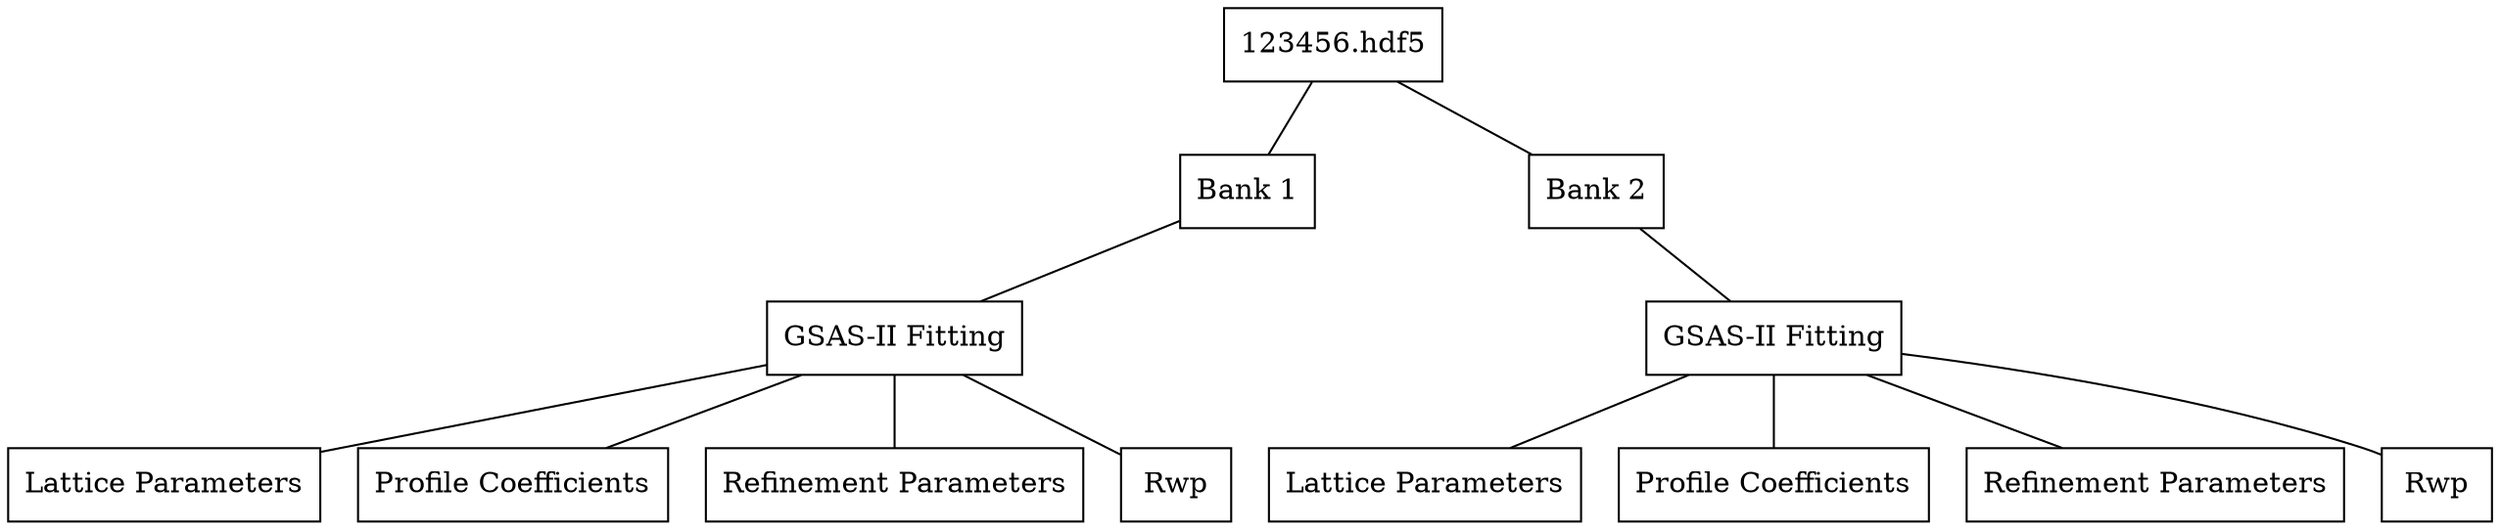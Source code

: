 graph {
      file[label="123456.hdf5" shape="box"];

      bank1[label="Bank 1" shape="box"];
      fitgroup1[label="GSAS-II Fitting" shape="box"];
      latticeparams1[label="Lattice Parameters" shape="box"];
      profcoeffs1[label="Profile Coefficients" shape="box"];
      refineparams1[label="Refinement Parameters" shape="box"];
      rwp1[label="Rwp" shape="box"];

      bank2[label="Bank 2" shape="box"];
      fitgroup2[label="GSAS-II Fitting" shape="box"];
      latticeparams2[label="Lattice Parameters" shape="box"];
      profcoeffs2[label="Profile Coefficients" shape="box"];
      refineparams2[label="Refinement Parameters" shape="box"];
      rwp2[label="Rwp" shape="box"];

      file -- bank1 -- fitgroup1;
	               fitgroup1 -- latticeparams1;
	               fitgroup1 -- profcoeffs1;
		       fitgroup1 -- refineparams1;
		       fitgroup1 -- rwp1;
      file -- bank2 -- fitgroup2;
	               fitgroup2 -- latticeparams2;
	               fitgroup2 -- profcoeffs2;
		       fitgroup2 -- refineparams2;
		       fitgroup2 -- rwp2;
}